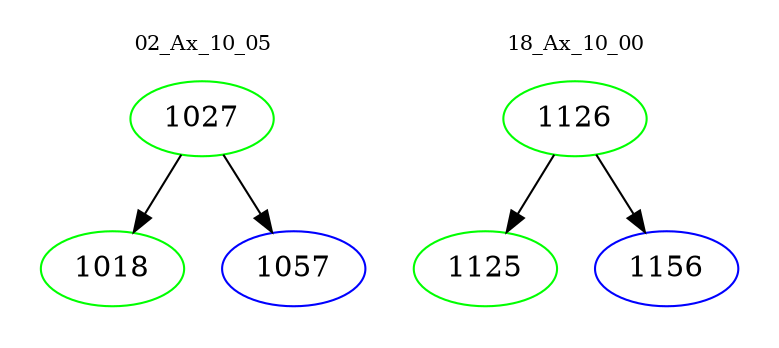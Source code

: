 digraph{
subgraph cluster_0 {
color = white
label = "02_Ax_10_05";
fontsize=10;
T0_1027 [label="1027", color="green"]
T0_1027 -> T0_1018 [color="black"]
T0_1018 [label="1018", color="green"]
T0_1027 -> T0_1057 [color="black"]
T0_1057 [label="1057", color="blue"]
}
subgraph cluster_1 {
color = white
label = "18_Ax_10_00";
fontsize=10;
T1_1126 [label="1126", color="green"]
T1_1126 -> T1_1125 [color="black"]
T1_1125 [label="1125", color="green"]
T1_1126 -> T1_1156 [color="black"]
T1_1156 [label="1156", color="blue"]
}
}
